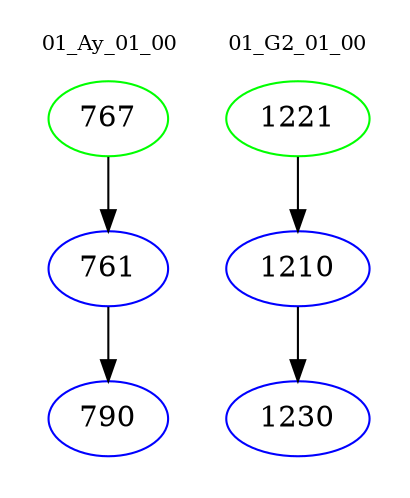 digraph{
subgraph cluster_0 {
color = white
label = "01_Ay_01_00";
fontsize=10;
T0_767 [label="767", color="green"]
T0_767 -> T0_761 [color="black"]
T0_761 [label="761", color="blue"]
T0_761 -> T0_790 [color="black"]
T0_790 [label="790", color="blue"]
}
subgraph cluster_1 {
color = white
label = "01_G2_01_00";
fontsize=10;
T1_1221 [label="1221", color="green"]
T1_1221 -> T1_1210 [color="black"]
T1_1210 [label="1210", color="blue"]
T1_1210 -> T1_1230 [color="black"]
T1_1230 [label="1230", color="blue"]
}
}
